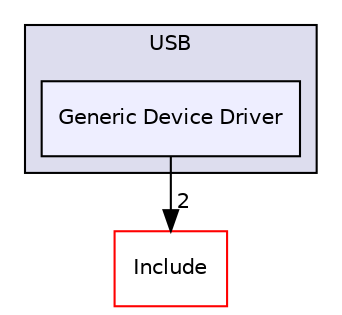 digraph "C:/Users/mainuser/Desktop/School/SeniorProject/EthKitTCP/Microchip/USB/Generic Device Driver" {
  compound=true
  node [ fontsize="10", fontname="Helvetica"];
  edge [ labelfontsize="10", labelfontname="Helvetica"];
  subgraph clusterdir_0a24c4421d9b613056fbe1b6b73d66fc {
    graph [ bgcolor="#ddddee", pencolor="black", label="USB" fontname="Helvetica", fontsize="10", URL="dir_0a24c4421d9b613056fbe1b6b73d66fc.html"]
  dir_0cd5a66427ea3fbc870f2306810348c5 [shape=box, label="Generic Device Driver", style="filled", fillcolor="#eeeeff", pencolor="black", URL="dir_0cd5a66427ea3fbc870f2306810348c5.html"];
  }
  dir_7ce300d8a919a620616ec6bc64c02d37 [shape=box label="Include" fillcolor="white" style="filled" color="red" URL="dir_7ce300d8a919a620616ec6bc64c02d37.html"];
  dir_0cd5a66427ea3fbc870f2306810348c5->dir_7ce300d8a919a620616ec6bc64c02d37 [headlabel="2", labeldistance=1.5 headhref="dir_000084_000022.html"];
}
